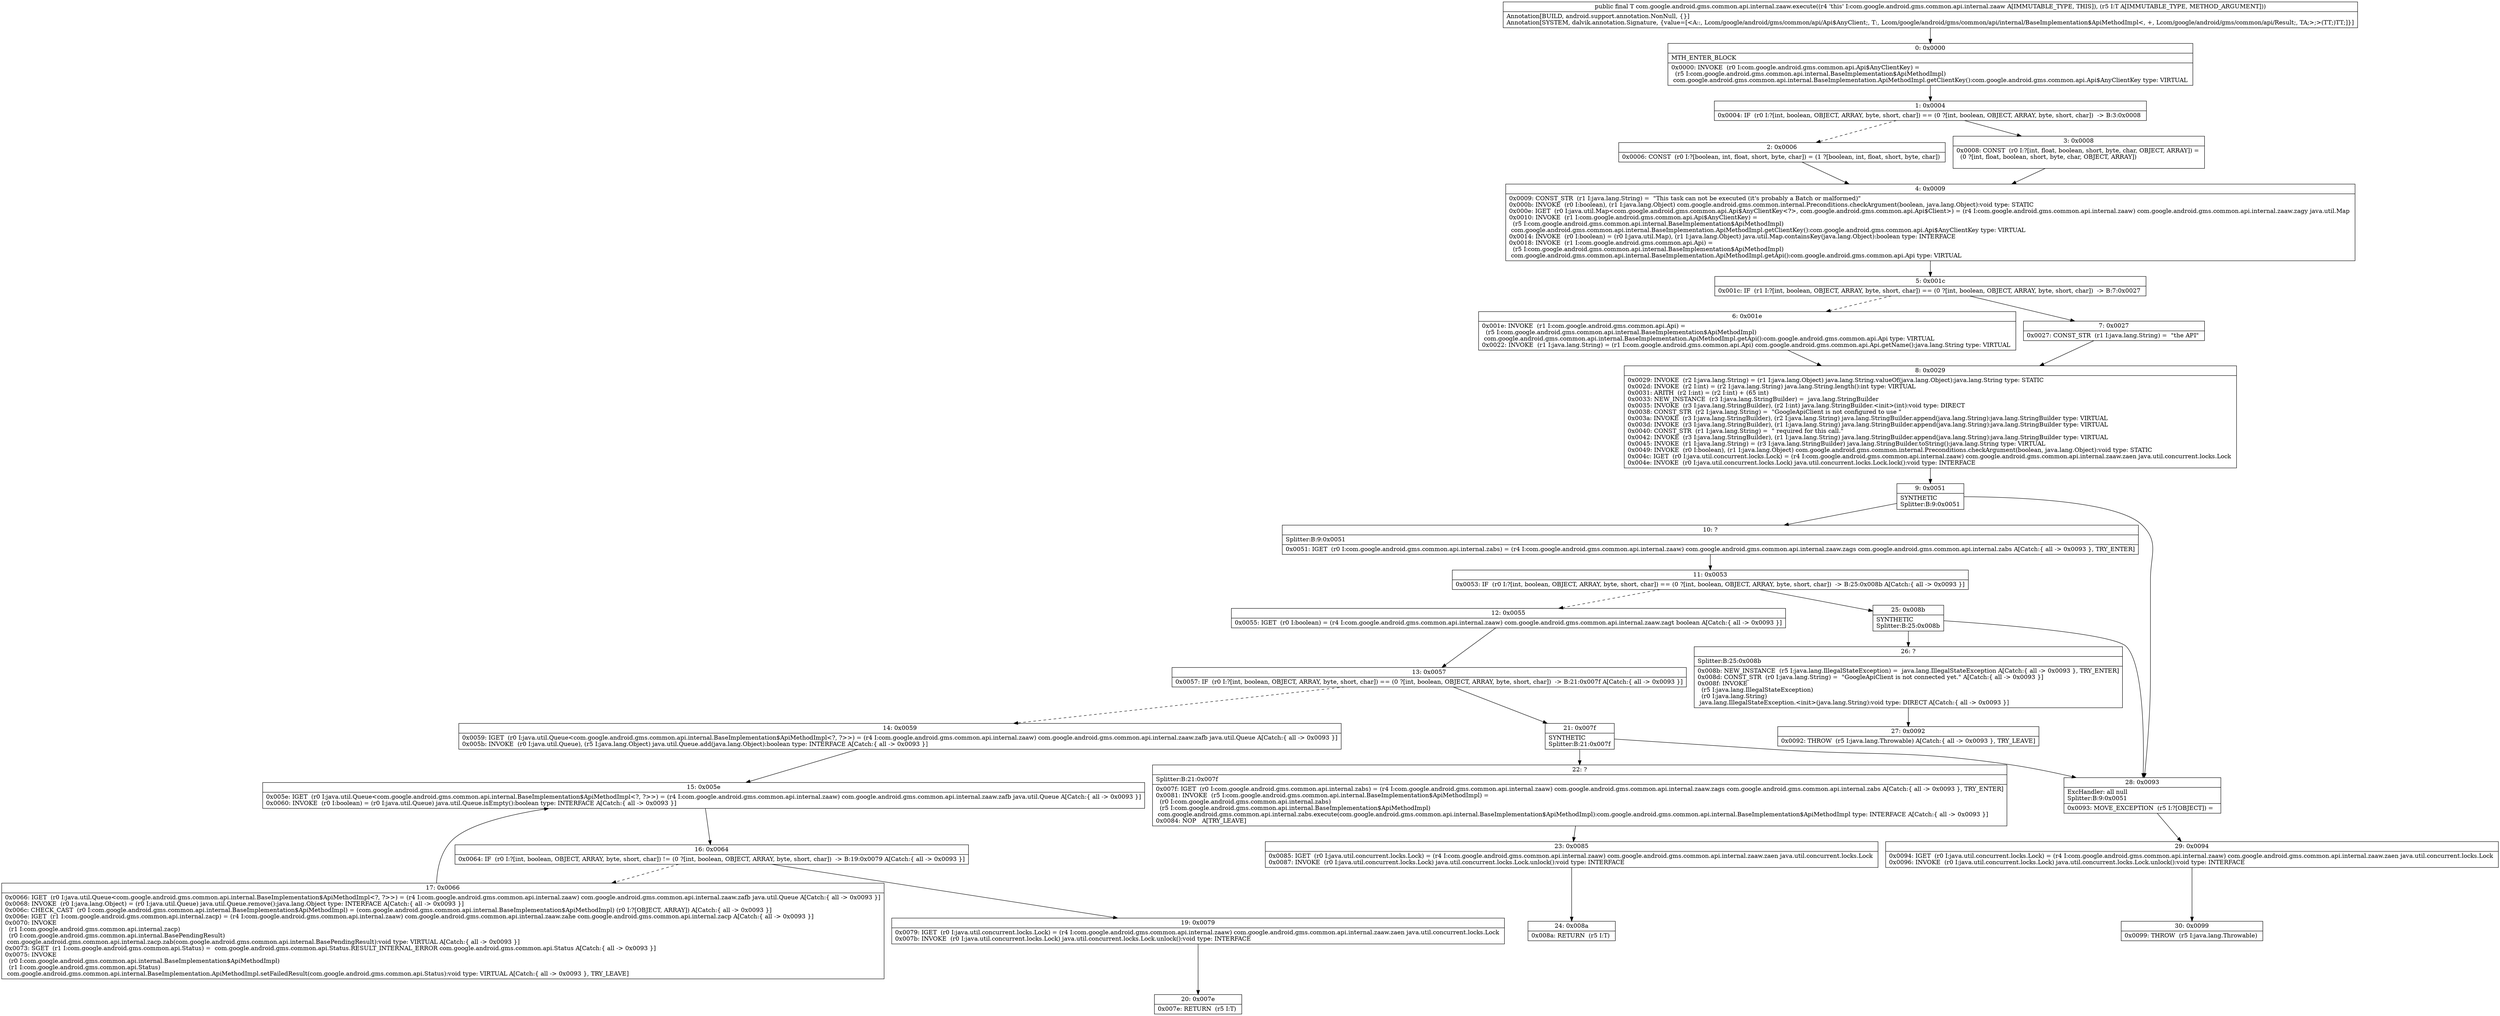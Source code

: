 digraph "CFG forcom.google.android.gms.common.api.internal.zaaw.execute(Lcom\/google\/android\/gms\/common\/api\/internal\/BaseImplementation$ApiMethodImpl;)Lcom\/google\/android\/gms\/common\/api\/internal\/BaseImplementation$ApiMethodImpl;" {
Node_0 [shape=record,label="{0\:\ 0x0000|MTH_ENTER_BLOCK\l|0x0000: INVOKE  (r0 I:com.google.android.gms.common.api.Api$AnyClientKey) = \l  (r5 I:com.google.android.gms.common.api.internal.BaseImplementation$ApiMethodImpl)\l com.google.android.gms.common.api.internal.BaseImplementation.ApiMethodImpl.getClientKey():com.google.android.gms.common.api.Api$AnyClientKey type: VIRTUAL \l}"];
Node_1 [shape=record,label="{1\:\ 0x0004|0x0004: IF  (r0 I:?[int, boolean, OBJECT, ARRAY, byte, short, char]) == (0 ?[int, boolean, OBJECT, ARRAY, byte, short, char])  \-\> B:3:0x0008 \l}"];
Node_2 [shape=record,label="{2\:\ 0x0006|0x0006: CONST  (r0 I:?[boolean, int, float, short, byte, char]) = (1 ?[boolean, int, float, short, byte, char]) \l}"];
Node_3 [shape=record,label="{3\:\ 0x0008|0x0008: CONST  (r0 I:?[int, float, boolean, short, byte, char, OBJECT, ARRAY]) = \l  (0 ?[int, float, boolean, short, byte, char, OBJECT, ARRAY])\l \l}"];
Node_4 [shape=record,label="{4\:\ 0x0009|0x0009: CONST_STR  (r1 I:java.lang.String) =  \"This task can not be executed (it's probably a Batch or malformed)\" \l0x000b: INVOKE  (r0 I:boolean), (r1 I:java.lang.Object) com.google.android.gms.common.internal.Preconditions.checkArgument(boolean, java.lang.Object):void type: STATIC \l0x000e: IGET  (r0 I:java.util.Map\<com.google.android.gms.common.api.Api$AnyClientKey\<?\>, com.google.android.gms.common.api.Api$Client\>) = (r4 I:com.google.android.gms.common.api.internal.zaaw) com.google.android.gms.common.api.internal.zaaw.zagy java.util.Map \l0x0010: INVOKE  (r1 I:com.google.android.gms.common.api.Api$AnyClientKey) = \l  (r5 I:com.google.android.gms.common.api.internal.BaseImplementation$ApiMethodImpl)\l com.google.android.gms.common.api.internal.BaseImplementation.ApiMethodImpl.getClientKey():com.google.android.gms.common.api.Api$AnyClientKey type: VIRTUAL \l0x0014: INVOKE  (r0 I:boolean) = (r0 I:java.util.Map), (r1 I:java.lang.Object) java.util.Map.containsKey(java.lang.Object):boolean type: INTERFACE \l0x0018: INVOKE  (r1 I:com.google.android.gms.common.api.Api) = \l  (r5 I:com.google.android.gms.common.api.internal.BaseImplementation$ApiMethodImpl)\l com.google.android.gms.common.api.internal.BaseImplementation.ApiMethodImpl.getApi():com.google.android.gms.common.api.Api type: VIRTUAL \l}"];
Node_5 [shape=record,label="{5\:\ 0x001c|0x001c: IF  (r1 I:?[int, boolean, OBJECT, ARRAY, byte, short, char]) == (0 ?[int, boolean, OBJECT, ARRAY, byte, short, char])  \-\> B:7:0x0027 \l}"];
Node_6 [shape=record,label="{6\:\ 0x001e|0x001e: INVOKE  (r1 I:com.google.android.gms.common.api.Api) = \l  (r5 I:com.google.android.gms.common.api.internal.BaseImplementation$ApiMethodImpl)\l com.google.android.gms.common.api.internal.BaseImplementation.ApiMethodImpl.getApi():com.google.android.gms.common.api.Api type: VIRTUAL \l0x0022: INVOKE  (r1 I:java.lang.String) = (r1 I:com.google.android.gms.common.api.Api) com.google.android.gms.common.api.Api.getName():java.lang.String type: VIRTUAL \l}"];
Node_7 [shape=record,label="{7\:\ 0x0027|0x0027: CONST_STR  (r1 I:java.lang.String) =  \"the API\" \l}"];
Node_8 [shape=record,label="{8\:\ 0x0029|0x0029: INVOKE  (r2 I:java.lang.String) = (r1 I:java.lang.Object) java.lang.String.valueOf(java.lang.Object):java.lang.String type: STATIC \l0x002d: INVOKE  (r2 I:int) = (r2 I:java.lang.String) java.lang.String.length():int type: VIRTUAL \l0x0031: ARITH  (r2 I:int) = (r2 I:int) + (65 int) \l0x0033: NEW_INSTANCE  (r3 I:java.lang.StringBuilder) =  java.lang.StringBuilder \l0x0035: INVOKE  (r3 I:java.lang.StringBuilder), (r2 I:int) java.lang.StringBuilder.\<init\>(int):void type: DIRECT \l0x0038: CONST_STR  (r2 I:java.lang.String) =  \"GoogleApiClient is not configured to use \" \l0x003a: INVOKE  (r3 I:java.lang.StringBuilder), (r2 I:java.lang.String) java.lang.StringBuilder.append(java.lang.String):java.lang.StringBuilder type: VIRTUAL \l0x003d: INVOKE  (r3 I:java.lang.StringBuilder), (r1 I:java.lang.String) java.lang.StringBuilder.append(java.lang.String):java.lang.StringBuilder type: VIRTUAL \l0x0040: CONST_STR  (r1 I:java.lang.String) =  \" required for this call.\" \l0x0042: INVOKE  (r3 I:java.lang.StringBuilder), (r1 I:java.lang.String) java.lang.StringBuilder.append(java.lang.String):java.lang.StringBuilder type: VIRTUAL \l0x0045: INVOKE  (r1 I:java.lang.String) = (r3 I:java.lang.StringBuilder) java.lang.StringBuilder.toString():java.lang.String type: VIRTUAL \l0x0049: INVOKE  (r0 I:boolean), (r1 I:java.lang.Object) com.google.android.gms.common.internal.Preconditions.checkArgument(boolean, java.lang.Object):void type: STATIC \l0x004c: IGET  (r0 I:java.util.concurrent.locks.Lock) = (r4 I:com.google.android.gms.common.api.internal.zaaw) com.google.android.gms.common.api.internal.zaaw.zaen java.util.concurrent.locks.Lock \l0x004e: INVOKE  (r0 I:java.util.concurrent.locks.Lock) java.util.concurrent.locks.Lock.lock():void type: INTERFACE \l}"];
Node_9 [shape=record,label="{9\:\ 0x0051|SYNTHETIC\lSplitter:B:9:0x0051\l}"];
Node_10 [shape=record,label="{10\:\ ?|Splitter:B:9:0x0051\l|0x0051: IGET  (r0 I:com.google.android.gms.common.api.internal.zabs) = (r4 I:com.google.android.gms.common.api.internal.zaaw) com.google.android.gms.common.api.internal.zaaw.zags com.google.android.gms.common.api.internal.zabs A[Catch:\{ all \-\> 0x0093 \}, TRY_ENTER]\l}"];
Node_11 [shape=record,label="{11\:\ 0x0053|0x0053: IF  (r0 I:?[int, boolean, OBJECT, ARRAY, byte, short, char]) == (0 ?[int, boolean, OBJECT, ARRAY, byte, short, char])  \-\> B:25:0x008b A[Catch:\{ all \-\> 0x0093 \}]\l}"];
Node_12 [shape=record,label="{12\:\ 0x0055|0x0055: IGET  (r0 I:boolean) = (r4 I:com.google.android.gms.common.api.internal.zaaw) com.google.android.gms.common.api.internal.zaaw.zagt boolean A[Catch:\{ all \-\> 0x0093 \}]\l}"];
Node_13 [shape=record,label="{13\:\ 0x0057|0x0057: IF  (r0 I:?[int, boolean, OBJECT, ARRAY, byte, short, char]) == (0 ?[int, boolean, OBJECT, ARRAY, byte, short, char])  \-\> B:21:0x007f A[Catch:\{ all \-\> 0x0093 \}]\l}"];
Node_14 [shape=record,label="{14\:\ 0x0059|0x0059: IGET  (r0 I:java.util.Queue\<com.google.android.gms.common.api.internal.BaseImplementation$ApiMethodImpl\<?, ?\>\>) = (r4 I:com.google.android.gms.common.api.internal.zaaw) com.google.android.gms.common.api.internal.zaaw.zafb java.util.Queue A[Catch:\{ all \-\> 0x0093 \}]\l0x005b: INVOKE  (r0 I:java.util.Queue), (r5 I:java.lang.Object) java.util.Queue.add(java.lang.Object):boolean type: INTERFACE A[Catch:\{ all \-\> 0x0093 \}]\l}"];
Node_15 [shape=record,label="{15\:\ 0x005e|0x005e: IGET  (r0 I:java.util.Queue\<com.google.android.gms.common.api.internal.BaseImplementation$ApiMethodImpl\<?, ?\>\>) = (r4 I:com.google.android.gms.common.api.internal.zaaw) com.google.android.gms.common.api.internal.zaaw.zafb java.util.Queue A[Catch:\{ all \-\> 0x0093 \}]\l0x0060: INVOKE  (r0 I:boolean) = (r0 I:java.util.Queue) java.util.Queue.isEmpty():boolean type: INTERFACE A[Catch:\{ all \-\> 0x0093 \}]\l}"];
Node_16 [shape=record,label="{16\:\ 0x0064|0x0064: IF  (r0 I:?[int, boolean, OBJECT, ARRAY, byte, short, char]) != (0 ?[int, boolean, OBJECT, ARRAY, byte, short, char])  \-\> B:19:0x0079 A[Catch:\{ all \-\> 0x0093 \}]\l}"];
Node_17 [shape=record,label="{17\:\ 0x0066|0x0066: IGET  (r0 I:java.util.Queue\<com.google.android.gms.common.api.internal.BaseImplementation$ApiMethodImpl\<?, ?\>\>) = (r4 I:com.google.android.gms.common.api.internal.zaaw) com.google.android.gms.common.api.internal.zaaw.zafb java.util.Queue A[Catch:\{ all \-\> 0x0093 \}]\l0x0068: INVOKE  (r0 I:java.lang.Object) = (r0 I:java.util.Queue) java.util.Queue.remove():java.lang.Object type: INTERFACE A[Catch:\{ all \-\> 0x0093 \}]\l0x006c: CHECK_CAST  (r0 I:com.google.android.gms.common.api.internal.BaseImplementation$ApiMethodImpl) = (com.google.android.gms.common.api.internal.BaseImplementation$ApiMethodImpl) (r0 I:?[OBJECT, ARRAY]) A[Catch:\{ all \-\> 0x0093 \}]\l0x006e: IGET  (r1 I:com.google.android.gms.common.api.internal.zacp) = (r4 I:com.google.android.gms.common.api.internal.zaaw) com.google.android.gms.common.api.internal.zaaw.zahe com.google.android.gms.common.api.internal.zacp A[Catch:\{ all \-\> 0x0093 \}]\l0x0070: INVOKE  \l  (r1 I:com.google.android.gms.common.api.internal.zacp)\l  (r0 I:com.google.android.gms.common.api.internal.BasePendingResult)\l com.google.android.gms.common.api.internal.zacp.zab(com.google.android.gms.common.api.internal.BasePendingResult):void type: VIRTUAL A[Catch:\{ all \-\> 0x0093 \}]\l0x0073: SGET  (r1 I:com.google.android.gms.common.api.Status) =  com.google.android.gms.common.api.Status.RESULT_INTERNAL_ERROR com.google.android.gms.common.api.Status A[Catch:\{ all \-\> 0x0093 \}]\l0x0075: INVOKE  \l  (r0 I:com.google.android.gms.common.api.internal.BaseImplementation$ApiMethodImpl)\l  (r1 I:com.google.android.gms.common.api.Status)\l com.google.android.gms.common.api.internal.BaseImplementation.ApiMethodImpl.setFailedResult(com.google.android.gms.common.api.Status):void type: VIRTUAL A[Catch:\{ all \-\> 0x0093 \}, TRY_LEAVE]\l}"];
Node_19 [shape=record,label="{19\:\ 0x0079|0x0079: IGET  (r0 I:java.util.concurrent.locks.Lock) = (r4 I:com.google.android.gms.common.api.internal.zaaw) com.google.android.gms.common.api.internal.zaaw.zaen java.util.concurrent.locks.Lock \l0x007b: INVOKE  (r0 I:java.util.concurrent.locks.Lock) java.util.concurrent.locks.Lock.unlock():void type: INTERFACE \l}"];
Node_20 [shape=record,label="{20\:\ 0x007e|0x007e: RETURN  (r5 I:T) \l}"];
Node_21 [shape=record,label="{21\:\ 0x007f|SYNTHETIC\lSplitter:B:21:0x007f\l}"];
Node_22 [shape=record,label="{22\:\ ?|Splitter:B:21:0x007f\l|0x007f: IGET  (r0 I:com.google.android.gms.common.api.internal.zabs) = (r4 I:com.google.android.gms.common.api.internal.zaaw) com.google.android.gms.common.api.internal.zaaw.zags com.google.android.gms.common.api.internal.zabs A[Catch:\{ all \-\> 0x0093 \}, TRY_ENTER]\l0x0081: INVOKE  (r5 I:com.google.android.gms.common.api.internal.BaseImplementation$ApiMethodImpl) = \l  (r0 I:com.google.android.gms.common.api.internal.zabs)\l  (r5 I:com.google.android.gms.common.api.internal.BaseImplementation$ApiMethodImpl)\l com.google.android.gms.common.api.internal.zabs.execute(com.google.android.gms.common.api.internal.BaseImplementation$ApiMethodImpl):com.google.android.gms.common.api.internal.BaseImplementation$ApiMethodImpl type: INTERFACE A[Catch:\{ all \-\> 0x0093 \}]\l0x0084: NOP   A[TRY_LEAVE]\l}"];
Node_23 [shape=record,label="{23\:\ 0x0085|0x0085: IGET  (r0 I:java.util.concurrent.locks.Lock) = (r4 I:com.google.android.gms.common.api.internal.zaaw) com.google.android.gms.common.api.internal.zaaw.zaen java.util.concurrent.locks.Lock \l0x0087: INVOKE  (r0 I:java.util.concurrent.locks.Lock) java.util.concurrent.locks.Lock.unlock():void type: INTERFACE \l}"];
Node_24 [shape=record,label="{24\:\ 0x008a|0x008a: RETURN  (r5 I:T) \l}"];
Node_25 [shape=record,label="{25\:\ 0x008b|SYNTHETIC\lSplitter:B:25:0x008b\l}"];
Node_26 [shape=record,label="{26\:\ ?|Splitter:B:25:0x008b\l|0x008b: NEW_INSTANCE  (r5 I:java.lang.IllegalStateException) =  java.lang.IllegalStateException A[Catch:\{ all \-\> 0x0093 \}, TRY_ENTER]\l0x008d: CONST_STR  (r0 I:java.lang.String) =  \"GoogleApiClient is not connected yet.\" A[Catch:\{ all \-\> 0x0093 \}]\l0x008f: INVOKE  \l  (r5 I:java.lang.IllegalStateException)\l  (r0 I:java.lang.String)\l java.lang.IllegalStateException.\<init\>(java.lang.String):void type: DIRECT A[Catch:\{ all \-\> 0x0093 \}]\l}"];
Node_27 [shape=record,label="{27\:\ 0x0092|0x0092: THROW  (r5 I:java.lang.Throwable) A[Catch:\{ all \-\> 0x0093 \}, TRY_LEAVE]\l}"];
Node_28 [shape=record,label="{28\:\ 0x0093|ExcHandler: all null\lSplitter:B:9:0x0051\l|0x0093: MOVE_EXCEPTION  (r5 I:?[OBJECT]) =  \l}"];
Node_29 [shape=record,label="{29\:\ 0x0094|0x0094: IGET  (r0 I:java.util.concurrent.locks.Lock) = (r4 I:com.google.android.gms.common.api.internal.zaaw) com.google.android.gms.common.api.internal.zaaw.zaen java.util.concurrent.locks.Lock \l0x0096: INVOKE  (r0 I:java.util.concurrent.locks.Lock) java.util.concurrent.locks.Lock.unlock():void type: INTERFACE \l}"];
Node_30 [shape=record,label="{30\:\ 0x0099|0x0099: THROW  (r5 I:java.lang.Throwable) \l}"];
MethodNode[shape=record,label="{public final T com.google.android.gms.common.api.internal.zaaw.execute((r4 'this' I:com.google.android.gms.common.api.internal.zaaw A[IMMUTABLE_TYPE, THIS]), (r5 I:T A[IMMUTABLE_TYPE, METHOD_ARGUMENT]))  | Annotation[BUILD, android.support.annotation.NonNull, \{\}]\lAnnotation[SYSTEM, dalvik.annotation.Signature, \{value=[\<A::, Lcom\/google\/android\/gms\/common\/api\/Api$AnyClient;, T:, Lcom\/google\/android\/gms\/common\/api\/internal\/BaseImplementation$ApiMethodImpl\<, +, Lcom\/google\/android\/gms\/common\/api\/Result;, TA;\>;\>(TT;)TT;]\}]\l}"];
MethodNode -> Node_0;
Node_0 -> Node_1;
Node_1 -> Node_2[style=dashed];
Node_1 -> Node_3;
Node_2 -> Node_4;
Node_3 -> Node_4;
Node_4 -> Node_5;
Node_5 -> Node_6[style=dashed];
Node_5 -> Node_7;
Node_6 -> Node_8;
Node_7 -> Node_8;
Node_8 -> Node_9;
Node_9 -> Node_10;
Node_9 -> Node_28;
Node_10 -> Node_11;
Node_11 -> Node_12[style=dashed];
Node_11 -> Node_25;
Node_12 -> Node_13;
Node_13 -> Node_14[style=dashed];
Node_13 -> Node_21;
Node_14 -> Node_15;
Node_15 -> Node_16;
Node_16 -> Node_17[style=dashed];
Node_16 -> Node_19;
Node_17 -> Node_15;
Node_19 -> Node_20;
Node_21 -> Node_22;
Node_21 -> Node_28;
Node_22 -> Node_23;
Node_23 -> Node_24;
Node_25 -> Node_26;
Node_25 -> Node_28;
Node_26 -> Node_27;
Node_28 -> Node_29;
Node_29 -> Node_30;
}

